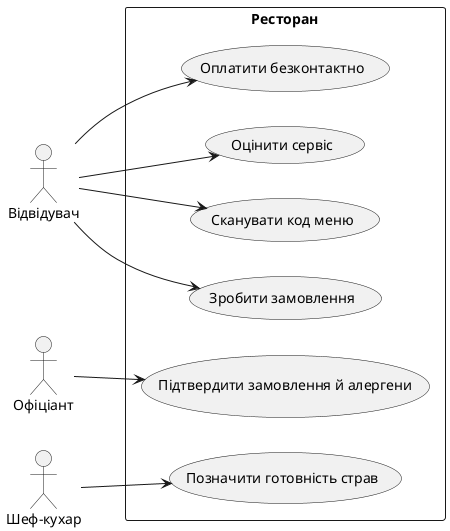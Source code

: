 @startuml
left to right direction
actor Відвідувач
actor Офіціант
actor "Шеф-кухар" as Шеф

rectangle Ресторан {
  Відвідувач --> (Сканувати код меню)
  Відвідувач --> (Зробити замовлення)
  Офіціант --> (Підтвердити замовлення й алергени)
  Шеф --> (Позначити готовність страв)
  Відвідувач --> (Оплатити безконтактно)
  Відвідувач --> (Оцінити сервіс)
}
@enduml